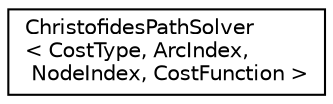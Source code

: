 digraph "Graphical Class Hierarchy"
{
 // LATEX_PDF_SIZE
  edge [fontname="Helvetica",fontsize="10",labelfontname="Helvetica",labelfontsize="10"];
  node [fontname="Helvetica",fontsize="10",shape=record];
  rankdir="LR";
  Node0 [label="ChristofidesPathSolver\l\< CostType, ArcIndex,\l NodeIndex, CostFunction \>",height=0.2,width=0.4,color="black", fillcolor="white", style="filled",URL="$classoperations__research_1_1_christofides_path_solver.html",tooltip=" "];
}
